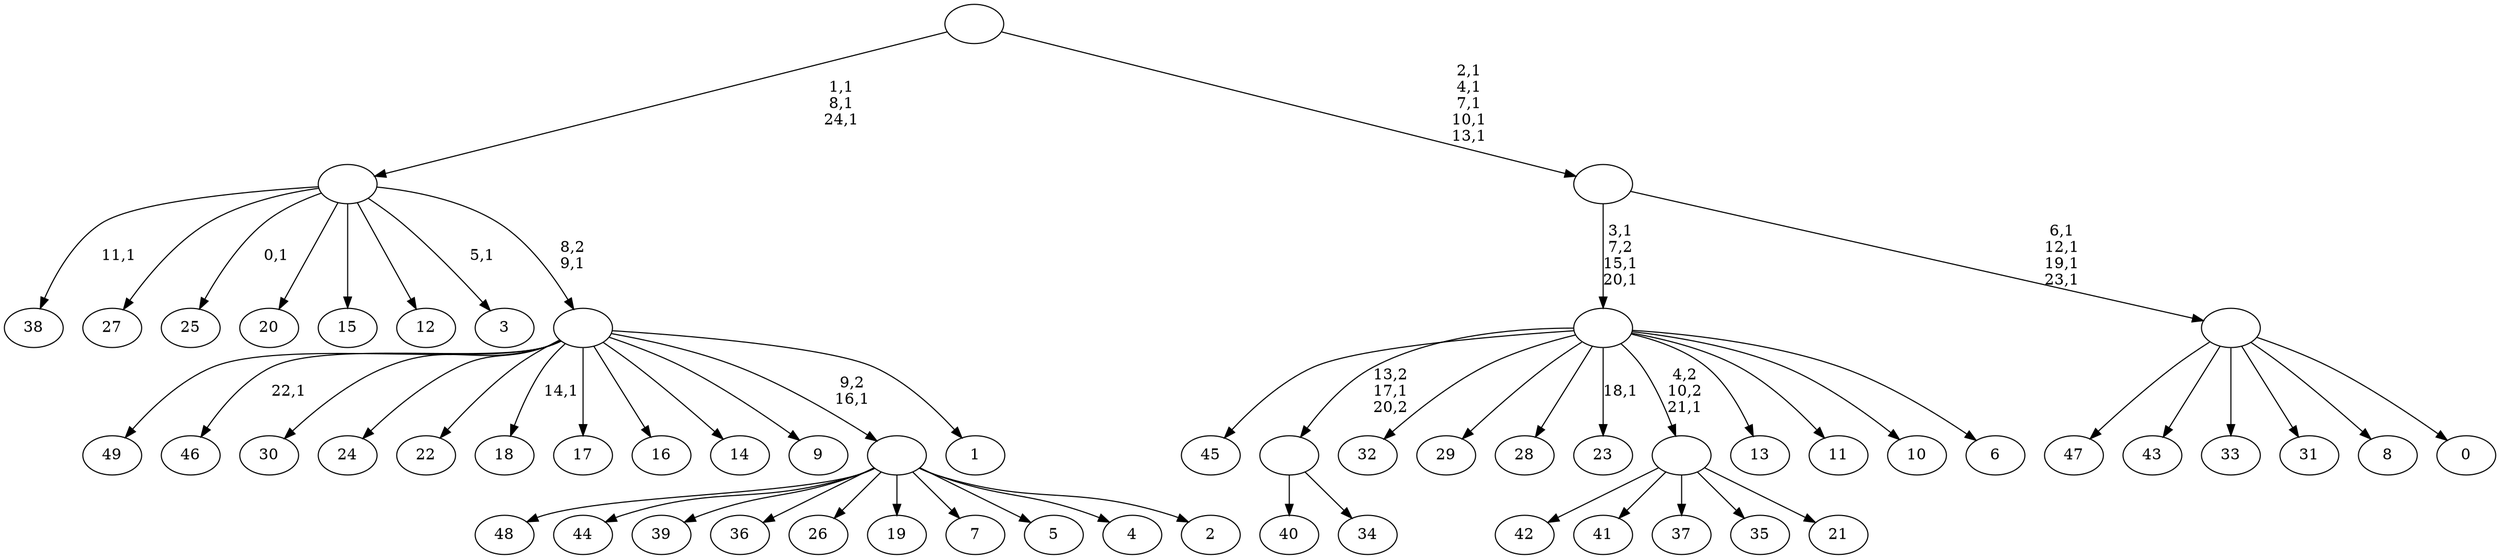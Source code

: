 digraph T {
	75 [label="49"]
	74 [label="48"]
	73 [label="47"]
	72 [label="46"]
	70 [label="45"]
	69 [label="44"]
	68 [label="43"]
	67 [label="42"]
	66 [label="41"]
	65 [label="40"]
	64 [label="39"]
	63 [label="38"]
	61 [label="37"]
	60 [label="36"]
	59 [label="35"]
	58 [label="34"]
	57 [label=""]
	56 [label="33"]
	55 [label="32"]
	54 [label="31"]
	53 [label="30"]
	52 [label="29"]
	51 [label="28"]
	50 [label="27"]
	49 [label="26"]
	48 [label="25"]
	46 [label="24"]
	45 [label="23"]
	43 [label="22"]
	42 [label="21"]
	41 [label=""]
	40 [label="20"]
	39 [label="19"]
	38 [label="18"]
	36 [label="17"]
	35 [label="16"]
	34 [label="15"]
	33 [label="14"]
	32 [label="13"]
	31 [label="12"]
	30 [label="11"]
	29 [label="10"]
	28 [label="9"]
	27 [label="8"]
	26 [label="7"]
	25 [label="6"]
	24 [label=""]
	21 [label="5"]
	20 [label="4"]
	19 [label="3"]
	17 [label="2"]
	16 [label=""]
	15 [label="1"]
	14 [label=""]
	13 [label=""]
	10 [label="0"]
	9 [label=""]
	5 [label=""]
	0 [label=""]
	57 -> 65 [label=""]
	57 -> 58 [label=""]
	41 -> 67 [label=""]
	41 -> 66 [label=""]
	41 -> 61 [label=""]
	41 -> 59 [label=""]
	41 -> 42 [label=""]
	24 -> 45 [label="18,1"]
	24 -> 70 [label=""]
	24 -> 57 [label="13,2\n17,1\n20,2"]
	24 -> 55 [label=""]
	24 -> 52 [label=""]
	24 -> 51 [label=""]
	24 -> 41 [label="4,2\n10,2\n21,1"]
	24 -> 32 [label=""]
	24 -> 30 [label=""]
	24 -> 29 [label=""]
	24 -> 25 [label=""]
	16 -> 74 [label=""]
	16 -> 69 [label=""]
	16 -> 64 [label=""]
	16 -> 60 [label=""]
	16 -> 49 [label=""]
	16 -> 39 [label=""]
	16 -> 26 [label=""]
	16 -> 21 [label=""]
	16 -> 20 [label=""]
	16 -> 17 [label=""]
	14 -> 38 [label="14,1"]
	14 -> 72 [label="22,1"]
	14 -> 75 [label=""]
	14 -> 53 [label=""]
	14 -> 46 [label=""]
	14 -> 43 [label=""]
	14 -> 36 [label=""]
	14 -> 35 [label=""]
	14 -> 33 [label=""]
	14 -> 28 [label=""]
	14 -> 16 [label="9,2\n16,1"]
	14 -> 15 [label=""]
	13 -> 19 [label="5,1"]
	13 -> 48 [label="0,1"]
	13 -> 63 [label="11,1"]
	13 -> 50 [label=""]
	13 -> 40 [label=""]
	13 -> 34 [label=""]
	13 -> 31 [label=""]
	13 -> 14 [label="8,2\n9,1"]
	9 -> 73 [label=""]
	9 -> 68 [label=""]
	9 -> 56 [label=""]
	9 -> 54 [label=""]
	9 -> 27 [label=""]
	9 -> 10 [label=""]
	5 -> 9 [label="6,1\n12,1\n19,1\n23,1"]
	5 -> 24 [label="3,1\n7,2\n15,1\n20,1"]
	0 -> 5 [label="2,1\n4,1\n7,1\n10,1\n13,1"]
	0 -> 13 [label="1,1\n8,1\n24,1"]
}
